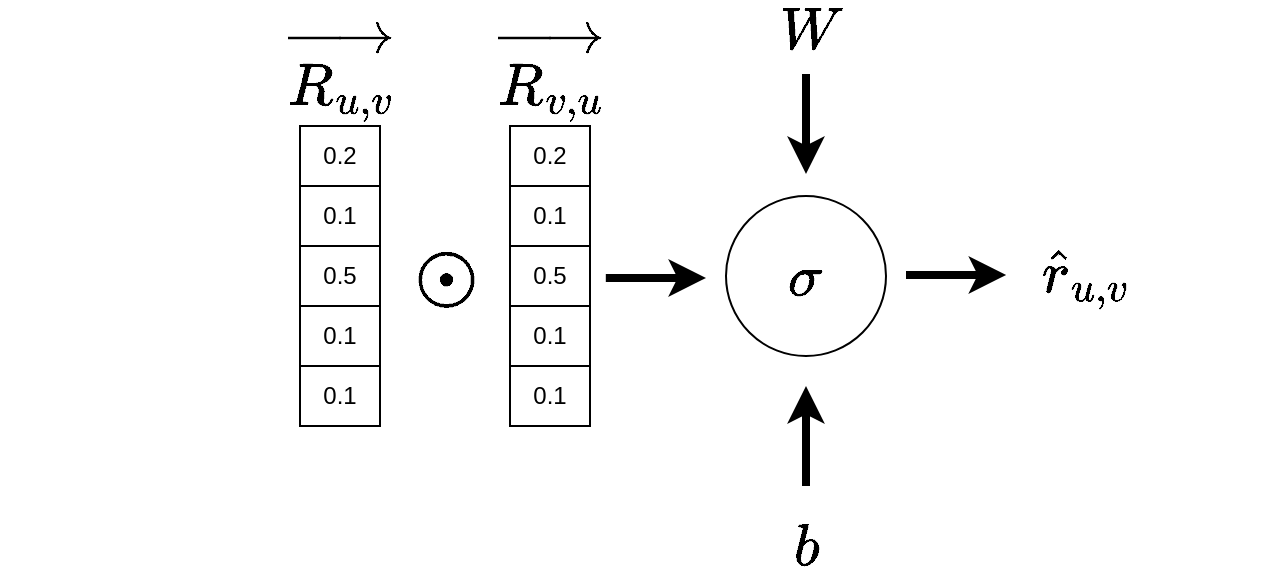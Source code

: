 <mxfile version="22.0.3" type="device">
  <diagram name="Page-1" id="R3EMEC_7zcKJ64r7YrnF">
    <mxGraphModel dx="1941" dy="819" grid="1" gridSize="10" guides="1" tooltips="1" connect="1" arrows="1" fold="1" page="1" pageScale="1" pageWidth="827" pageHeight="1169" math="1" shadow="0">
      <root>
        <mxCell id="0" />
        <mxCell id="1" parent="0" />
        <mxCell id="Q7XoK8NOaXRvnGSI4GFV-1" value="" style="shape=table;startSize=0;container=1;collapsible=0;childLayout=tableLayout;" vertex="1" parent="1">
          <mxGeometry x="67" y="260" width="40" height="150" as="geometry" />
        </mxCell>
        <mxCell id="Q7XoK8NOaXRvnGSI4GFV-2" value="" style="shape=tableRow;horizontal=0;startSize=0;swimlaneHead=0;swimlaneBody=0;strokeColor=inherit;top=0;left=0;bottom=0;right=0;collapsible=0;dropTarget=0;fillColor=none;points=[[0,0.5],[1,0.5]];portConstraint=eastwest;" vertex="1" parent="Q7XoK8NOaXRvnGSI4GFV-1">
          <mxGeometry width="40" height="30" as="geometry" />
        </mxCell>
        <mxCell id="Q7XoK8NOaXRvnGSI4GFV-3" value="0.2" style="shape=partialRectangle;html=1;whiteSpace=wrap;connectable=0;strokeColor=inherit;overflow=hidden;fillColor=none;top=0;left=0;bottom=0;right=0;pointerEvents=1;" vertex="1" parent="Q7XoK8NOaXRvnGSI4GFV-2">
          <mxGeometry width="40" height="30" as="geometry">
            <mxRectangle width="40" height="30" as="alternateBounds" />
          </mxGeometry>
        </mxCell>
        <mxCell id="Q7XoK8NOaXRvnGSI4GFV-4" value="" style="shape=tableRow;horizontal=0;startSize=0;swimlaneHead=0;swimlaneBody=0;strokeColor=inherit;top=0;left=0;bottom=0;right=0;collapsible=0;dropTarget=0;fillColor=none;points=[[0,0.5],[1,0.5]];portConstraint=eastwest;" vertex="1" parent="Q7XoK8NOaXRvnGSI4GFV-1">
          <mxGeometry y="30" width="40" height="30" as="geometry" />
        </mxCell>
        <mxCell id="Q7XoK8NOaXRvnGSI4GFV-5" value="0.1" style="shape=partialRectangle;html=1;whiteSpace=wrap;connectable=0;strokeColor=inherit;overflow=hidden;fillColor=none;top=0;left=0;bottom=0;right=0;pointerEvents=1;" vertex="1" parent="Q7XoK8NOaXRvnGSI4GFV-4">
          <mxGeometry width="40" height="30" as="geometry">
            <mxRectangle width="40" height="30" as="alternateBounds" />
          </mxGeometry>
        </mxCell>
        <mxCell id="Q7XoK8NOaXRvnGSI4GFV-6" value="" style="shape=tableRow;horizontal=0;startSize=0;swimlaneHead=0;swimlaneBody=0;strokeColor=inherit;top=0;left=0;bottom=0;right=0;collapsible=0;dropTarget=0;fillColor=none;points=[[0,0.5],[1,0.5]];portConstraint=eastwest;" vertex="1" parent="Q7XoK8NOaXRvnGSI4GFV-1">
          <mxGeometry y="60" width="40" height="30" as="geometry" />
        </mxCell>
        <mxCell id="Q7XoK8NOaXRvnGSI4GFV-7" value="0.5" style="shape=partialRectangle;html=1;whiteSpace=wrap;connectable=0;strokeColor=inherit;overflow=hidden;fillColor=none;top=0;left=0;bottom=0;right=0;pointerEvents=1;" vertex="1" parent="Q7XoK8NOaXRvnGSI4GFV-6">
          <mxGeometry width="40" height="30" as="geometry">
            <mxRectangle width="40" height="30" as="alternateBounds" />
          </mxGeometry>
        </mxCell>
        <mxCell id="Q7XoK8NOaXRvnGSI4GFV-8" value="" style="shape=tableRow;horizontal=0;startSize=0;swimlaneHead=0;swimlaneBody=0;strokeColor=inherit;top=0;left=0;bottom=0;right=0;collapsible=0;dropTarget=0;fillColor=none;points=[[0,0.5],[1,0.5]];portConstraint=eastwest;" vertex="1" parent="Q7XoK8NOaXRvnGSI4GFV-1">
          <mxGeometry y="90" width="40" height="30" as="geometry" />
        </mxCell>
        <mxCell id="Q7XoK8NOaXRvnGSI4GFV-9" value="0.1" style="shape=partialRectangle;html=1;whiteSpace=wrap;connectable=0;strokeColor=inherit;overflow=hidden;fillColor=none;top=0;left=0;bottom=0;right=0;pointerEvents=1;" vertex="1" parent="Q7XoK8NOaXRvnGSI4GFV-8">
          <mxGeometry width="40" height="30" as="geometry">
            <mxRectangle width="40" height="30" as="alternateBounds" />
          </mxGeometry>
        </mxCell>
        <mxCell id="Q7XoK8NOaXRvnGSI4GFV-10" value="" style="shape=tableRow;horizontal=0;startSize=0;swimlaneHead=0;swimlaneBody=0;strokeColor=inherit;top=0;left=0;bottom=0;right=0;collapsible=0;dropTarget=0;fillColor=none;points=[[0,0.5],[1,0.5]];portConstraint=eastwest;" vertex="1" parent="Q7XoK8NOaXRvnGSI4GFV-1">
          <mxGeometry y="120" width="40" height="30" as="geometry" />
        </mxCell>
        <mxCell id="Q7XoK8NOaXRvnGSI4GFV-11" value="0.1" style="shape=partialRectangle;html=1;whiteSpace=wrap;connectable=0;strokeColor=inherit;overflow=hidden;fillColor=none;top=0;left=0;bottom=0;right=0;pointerEvents=1;" vertex="1" parent="Q7XoK8NOaXRvnGSI4GFV-10">
          <mxGeometry width="40" height="30" as="geometry">
            <mxRectangle width="40" height="30" as="alternateBounds" />
          </mxGeometry>
        </mxCell>
        <mxCell id="Q7XoK8NOaXRvnGSI4GFV-12" value="$$\overrightarrow{R_{u,v}}$$" style="text;html=1;align=center;verticalAlign=middle;resizable=0;points=[];autosize=1;strokeColor=none;fillColor=none;fontSize=25;" vertex="1" parent="1">
          <mxGeometry x="-83" y="210" width="340" height="40" as="geometry" />
        </mxCell>
        <mxCell id="Q7XoK8NOaXRvnGSI4GFV-24" value="" style="shape=table;startSize=0;container=1;collapsible=0;childLayout=tableLayout;" vertex="1" parent="1">
          <mxGeometry x="172" y="260" width="40" height="150" as="geometry" />
        </mxCell>
        <mxCell id="Q7XoK8NOaXRvnGSI4GFV-25" value="" style="shape=tableRow;horizontal=0;startSize=0;swimlaneHead=0;swimlaneBody=0;strokeColor=inherit;top=0;left=0;bottom=0;right=0;collapsible=0;dropTarget=0;fillColor=none;points=[[0,0.5],[1,0.5]];portConstraint=eastwest;" vertex="1" parent="Q7XoK8NOaXRvnGSI4GFV-24">
          <mxGeometry width="40" height="30" as="geometry" />
        </mxCell>
        <mxCell id="Q7XoK8NOaXRvnGSI4GFV-26" value="0.2" style="shape=partialRectangle;html=1;whiteSpace=wrap;connectable=0;strokeColor=inherit;overflow=hidden;fillColor=none;top=0;left=0;bottom=0;right=0;pointerEvents=1;" vertex="1" parent="Q7XoK8NOaXRvnGSI4GFV-25">
          <mxGeometry width="40" height="30" as="geometry">
            <mxRectangle width="40" height="30" as="alternateBounds" />
          </mxGeometry>
        </mxCell>
        <mxCell id="Q7XoK8NOaXRvnGSI4GFV-27" value="" style="shape=tableRow;horizontal=0;startSize=0;swimlaneHead=0;swimlaneBody=0;strokeColor=inherit;top=0;left=0;bottom=0;right=0;collapsible=0;dropTarget=0;fillColor=none;points=[[0,0.5],[1,0.5]];portConstraint=eastwest;" vertex="1" parent="Q7XoK8NOaXRvnGSI4GFV-24">
          <mxGeometry y="30" width="40" height="30" as="geometry" />
        </mxCell>
        <mxCell id="Q7XoK8NOaXRvnGSI4GFV-28" value="0.1" style="shape=partialRectangle;html=1;whiteSpace=wrap;connectable=0;strokeColor=inherit;overflow=hidden;fillColor=none;top=0;left=0;bottom=0;right=0;pointerEvents=1;" vertex="1" parent="Q7XoK8NOaXRvnGSI4GFV-27">
          <mxGeometry width="40" height="30" as="geometry">
            <mxRectangle width="40" height="30" as="alternateBounds" />
          </mxGeometry>
        </mxCell>
        <mxCell id="Q7XoK8NOaXRvnGSI4GFV-29" value="" style="shape=tableRow;horizontal=0;startSize=0;swimlaneHead=0;swimlaneBody=0;strokeColor=inherit;top=0;left=0;bottom=0;right=0;collapsible=0;dropTarget=0;fillColor=none;points=[[0,0.5],[1,0.5]];portConstraint=eastwest;" vertex="1" parent="Q7XoK8NOaXRvnGSI4GFV-24">
          <mxGeometry y="60" width="40" height="30" as="geometry" />
        </mxCell>
        <mxCell id="Q7XoK8NOaXRvnGSI4GFV-30" value="0.5" style="shape=partialRectangle;html=1;whiteSpace=wrap;connectable=0;strokeColor=inherit;overflow=hidden;fillColor=none;top=0;left=0;bottom=0;right=0;pointerEvents=1;" vertex="1" parent="Q7XoK8NOaXRvnGSI4GFV-29">
          <mxGeometry width="40" height="30" as="geometry">
            <mxRectangle width="40" height="30" as="alternateBounds" />
          </mxGeometry>
        </mxCell>
        <mxCell id="Q7XoK8NOaXRvnGSI4GFV-31" value="" style="shape=tableRow;horizontal=0;startSize=0;swimlaneHead=0;swimlaneBody=0;strokeColor=inherit;top=0;left=0;bottom=0;right=0;collapsible=0;dropTarget=0;fillColor=none;points=[[0,0.5],[1,0.5]];portConstraint=eastwest;" vertex="1" parent="Q7XoK8NOaXRvnGSI4GFV-24">
          <mxGeometry y="90" width="40" height="30" as="geometry" />
        </mxCell>
        <mxCell id="Q7XoK8NOaXRvnGSI4GFV-32" value="0.1" style="shape=partialRectangle;html=1;whiteSpace=wrap;connectable=0;strokeColor=inherit;overflow=hidden;fillColor=none;top=0;left=0;bottom=0;right=0;pointerEvents=1;" vertex="1" parent="Q7XoK8NOaXRvnGSI4GFV-31">
          <mxGeometry width="40" height="30" as="geometry">
            <mxRectangle width="40" height="30" as="alternateBounds" />
          </mxGeometry>
        </mxCell>
        <mxCell id="Q7XoK8NOaXRvnGSI4GFV-33" value="" style="shape=tableRow;horizontal=0;startSize=0;swimlaneHead=0;swimlaneBody=0;strokeColor=inherit;top=0;left=0;bottom=0;right=0;collapsible=0;dropTarget=0;fillColor=none;points=[[0,0.5],[1,0.5]];portConstraint=eastwest;" vertex="1" parent="Q7XoK8NOaXRvnGSI4GFV-24">
          <mxGeometry y="120" width="40" height="30" as="geometry" />
        </mxCell>
        <mxCell id="Q7XoK8NOaXRvnGSI4GFV-34" value="0.1" style="shape=partialRectangle;html=1;whiteSpace=wrap;connectable=0;strokeColor=inherit;overflow=hidden;fillColor=none;top=0;left=0;bottom=0;right=0;pointerEvents=1;" vertex="1" parent="Q7XoK8NOaXRvnGSI4GFV-33">
          <mxGeometry width="40" height="30" as="geometry">
            <mxRectangle width="40" height="30" as="alternateBounds" />
          </mxGeometry>
        </mxCell>
        <mxCell id="Q7XoK8NOaXRvnGSI4GFV-35" value="$$\overrightarrow{R_{v,u}}$$" style="text;html=1;align=center;verticalAlign=middle;resizable=0;points=[];autosize=1;strokeColor=none;fillColor=none;fontSize=25;" vertex="1" parent="1">
          <mxGeometry x="22" y="210" width="340" height="40" as="geometry" />
        </mxCell>
        <mxCell id="Q7XoK8NOaXRvnGSI4GFV-36" value="&lt;font style=&quot;font-size: 35px;&quot;&gt;$$\odot$$&lt;/font&gt;" style="text;html=1;align=center;verticalAlign=middle;resizable=0;points=[];autosize=1;strokeColor=none;fillColor=none;" vertex="1" parent="1">
          <mxGeometry x="50" y="305" width="180" height="60" as="geometry" />
        </mxCell>
        <mxCell id="Q7XoK8NOaXRvnGSI4GFV-37" value="" style="endArrow=classic;html=1;rounded=0;exitX=0.944;exitY=0.583;exitDx=0;exitDy=0;exitPerimeter=0;strokeWidth=4;" edge="1" parent="1">
          <mxGeometry width="50" height="50" relative="1" as="geometry">
            <mxPoint x="219.92" y="335.98" as="sourcePoint" />
            <mxPoint x="270" y="336" as="targetPoint" />
          </mxGeometry>
        </mxCell>
        <mxCell id="Q7XoK8NOaXRvnGSI4GFV-38" value="&lt;font style=&quot;font-size: 25px;&quot;&gt;$$\sigma$$&lt;/font&gt;" style="ellipse;whiteSpace=wrap;html=1;aspect=fixed;" vertex="1" parent="1">
          <mxGeometry x="280" y="295" width="80" height="80" as="geometry" />
        </mxCell>
        <mxCell id="Q7XoK8NOaXRvnGSI4GFV-39" value="" style="endArrow=classic;html=1;rounded=0;exitX=0.944;exitY=0.583;exitDx=0;exitDy=0;exitPerimeter=0;strokeWidth=4;" edge="1" parent="1">
          <mxGeometry width="50" height="50" relative="1" as="geometry">
            <mxPoint x="370.0" y="334.5" as="sourcePoint" />
            <mxPoint x="420.08" y="334.52" as="targetPoint" />
          </mxGeometry>
        </mxCell>
        <mxCell id="Q7XoK8NOaXRvnGSI4GFV-40" value="$$\hat{r}_{u,v}$$" style="text;html=1;strokeColor=none;fillColor=none;align=center;verticalAlign=middle;whiteSpace=wrap;rounded=0;fontSize=25;" vertex="1" parent="1">
          <mxGeometry x="430" y="320" width="60" height="30" as="geometry" />
        </mxCell>
        <mxCell id="Q7XoK8NOaXRvnGSI4GFV-41" value="" style="endArrow=classic;html=1;rounded=0;strokeWidth=4;" edge="1" parent="1">
          <mxGeometry width="50" height="50" relative="1" as="geometry">
            <mxPoint x="320" y="234" as="sourcePoint" />
            <mxPoint x="320" y="284" as="targetPoint" />
          </mxGeometry>
        </mxCell>
        <mxCell id="Q7XoK8NOaXRvnGSI4GFV-42" value="&lt;font style=&quot;font-size: 25px;&quot;&gt;$$W$$&lt;/font&gt;" style="text;html=1;strokeColor=none;fillColor=none;align=center;verticalAlign=middle;whiteSpace=wrap;rounded=0;" vertex="1" parent="1">
          <mxGeometry x="293" y="197" width="60" height="30" as="geometry" />
        </mxCell>
        <mxCell id="Q7XoK8NOaXRvnGSI4GFV-43" value="" style="endArrow=classic;html=1;rounded=0;strokeWidth=4;" edge="1" parent="1">
          <mxGeometry width="50" height="50" relative="1" as="geometry">
            <mxPoint x="320" y="440" as="sourcePoint" />
            <mxPoint x="320" y="390" as="targetPoint" />
          </mxGeometry>
        </mxCell>
        <mxCell id="Q7XoK8NOaXRvnGSI4GFV-44" value="&lt;font style=&quot;font-size: 25px;&quot;&gt;$$b$$&lt;/font&gt;" style="text;html=1;strokeColor=none;fillColor=none;align=center;verticalAlign=middle;whiteSpace=wrap;rounded=0;" vertex="1" parent="1">
          <mxGeometry x="290" y="455" width="60" height="30" as="geometry" />
        </mxCell>
      </root>
    </mxGraphModel>
  </diagram>
</mxfile>
